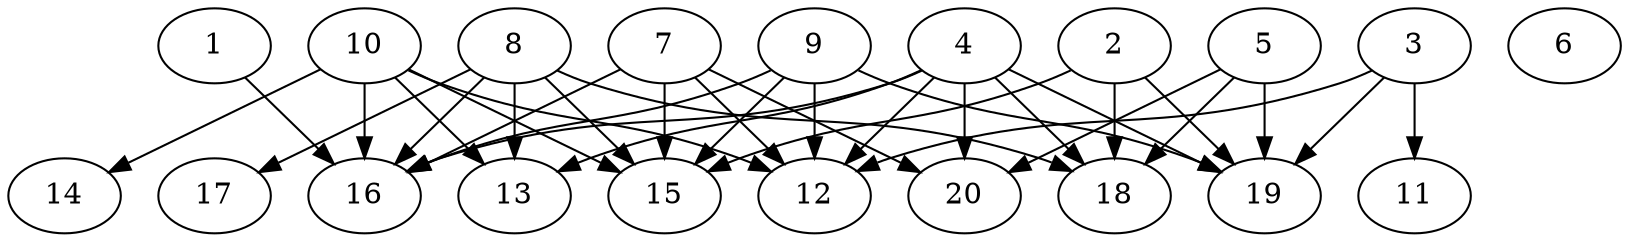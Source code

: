 // DAG automatically generated by daggen at Thu Oct  3 13:58:42 2019
// ./daggen --dot -n 20 --ccr 0.3 --fat 0.9 --regular 0.7 --density 0.6 --mindata 5242880 --maxdata 52428800 
digraph G {
  1 [size="115824640", alpha="0.08", expect_size="34747392"] 
  1 -> 16 [size ="34747392"]
  2 [size="107031893", alpha="0.10", expect_size="32109568"] 
  2 -> 15 [size ="32109568"]
  2 -> 18 [size ="32109568"]
  2 -> 19 [size ="32109568"]
  3 [size="39058773", alpha="0.02", expect_size="11717632"] 
  3 -> 11 [size ="11717632"]
  3 -> 12 [size ="11717632"]
  3 -> 19 [size ="11717632"]
  4 [size="31262720", alpha="0.05", expect_size="9378816"] 
  4 -> 12 [size ="9378816"]
  4 -> 13 [size ="9378816"]
  4 -> 16 [size ="9378816"]
  4 -> 18 [size ="9378816"]
  4 -> 19 [size ="9378816"]
  4 -> 20 [size ="9378816"]
  5 [size="171683840", alpha="0.00", expect_size="51505152"] 
  5 -> 18 [size ="51505152"]
  5 -> 19 [size ="51505152"]
  5 -> 20 [size ="51505152"]
  6 [size="112745813", alpha="0.13", expect_size="33823744"] 
  7 [size="165983573", alpha="0.20", expect_size="49795072"] 
  7 -> 12 [size ="49795072"]
  7 -> 15 [size ="49795072"]
  7 -> 16 [size ="49795072"]
  7 -> 20 [size ="49795072"]
  8 [size="75837440", alpha="0.01", expect_size="22751232"] 
  8 -> 13 [size ="22751232"]
  8 -> 15 [size ="22751232"]
  8 -> 16 [size ="22751232"]
  8 -> 17 [size ="22751232"]
  8 -> 18 [size ="22751232"]
  9 [size="29559467", alpha="0.14", expect_size="8867840"] 
  9 -> 12 [size ="8867840"]
  9 -> 15 [size ="8867840"]
  9 -> 16 [size ="8867840"]
  9 -> 19 [size ="8867840"]
  10 [size="18336427", alpha="0.16", expect_size="5500928"] 
  10 -> 12 [size ="5500928"]
  10 -> 13 [size ="5500928"]
  10 -> 14 [size ="5500928"]
  10 -> 15 [size ="5500928"]
  10 -> 16 [size ="5500928"]
  11 [size="142366720", alpha="0.01", expect_size="42710016"] 
  12 [size="47807147", alpha="0.13", expect_size="14342144"] 
  13 [size="129669120", alpha="0.16", expect_size="38900736"] 
  14 [size="149265067", alpha="0.16", expect_size="44779520"] 
  15 [size="31682560", alpha="0.15", expect_size="9504768"] 
  16 [size="33303893", alpha="0.03", expect_size="9991168"] 
  17 [size="132676267", alpha="0.12", expect_size="39802880"] 
  18 [size="128907947", alpha="0.11", expect_size="38672384"] 
  19 [size="132904960", alpha="0.08", expect_size="39871488"] 
  20 [size="82688000", alpha="0.05", expect_size="24806400"] 
}
